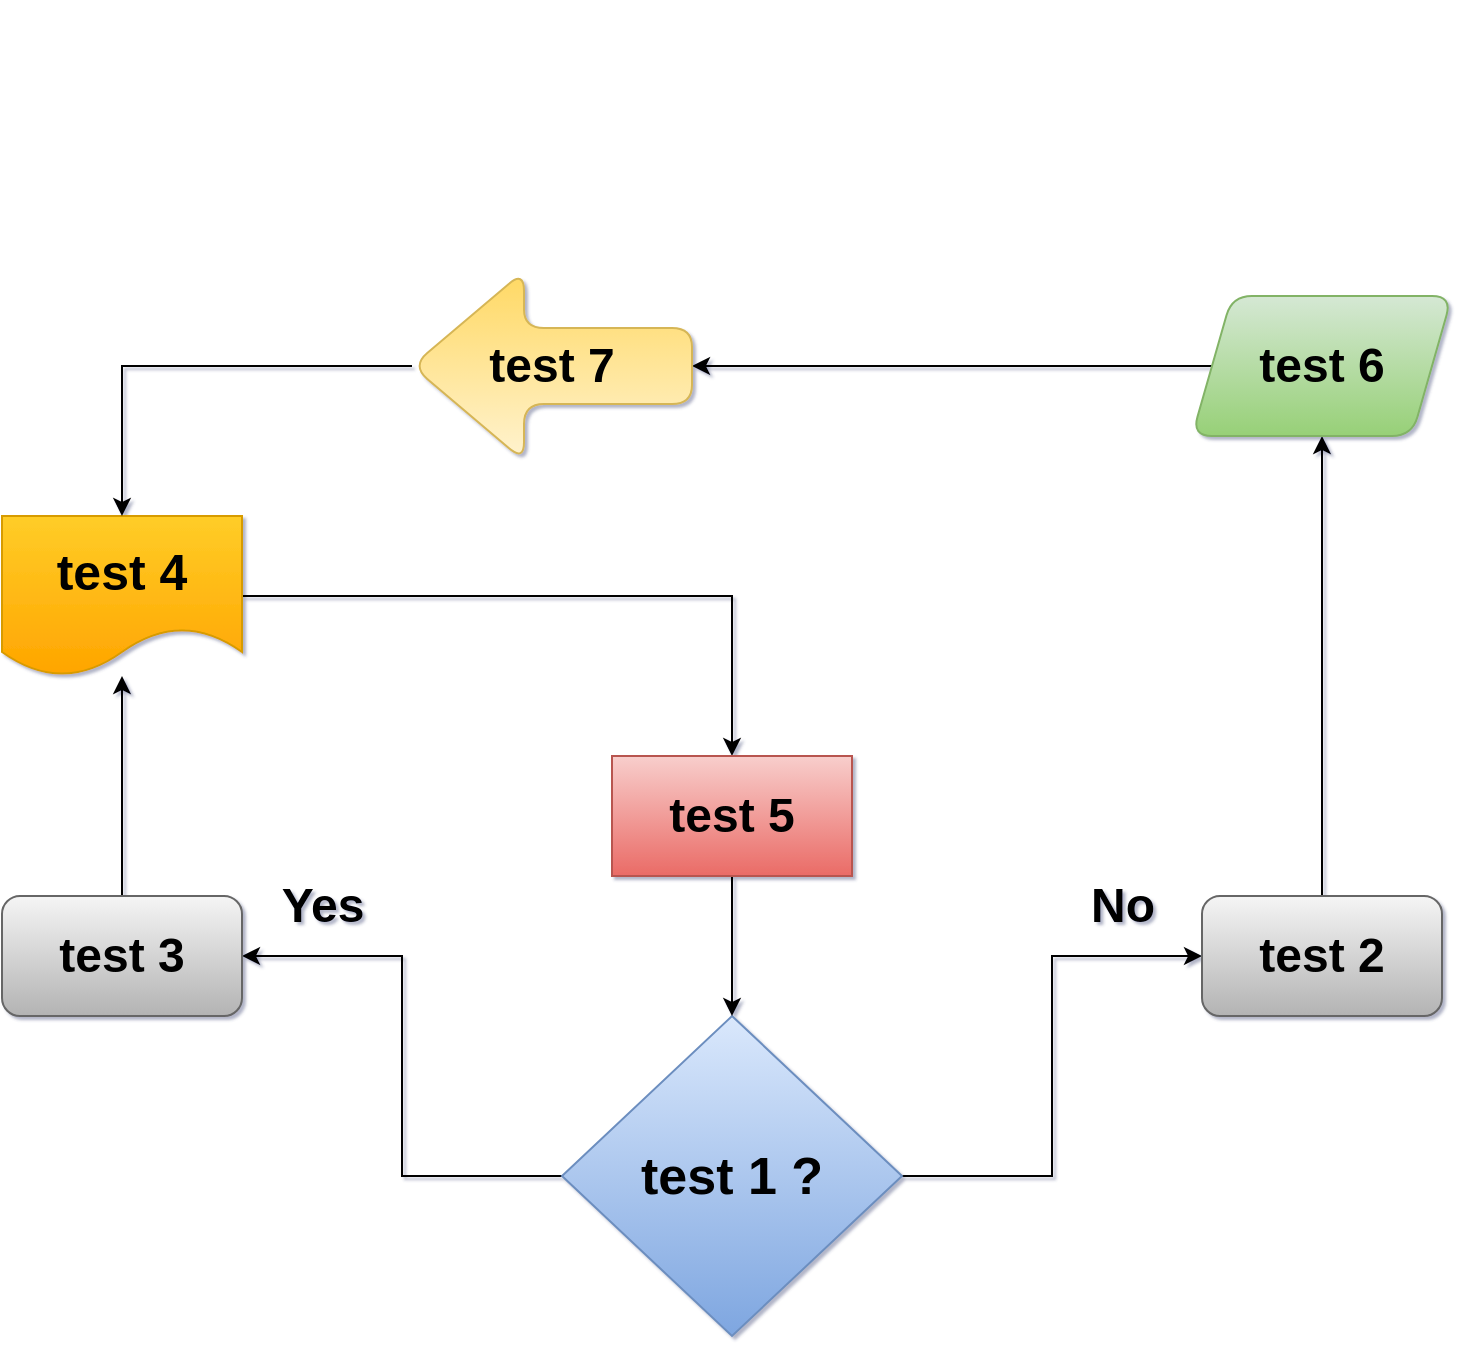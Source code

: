 <mxfile version="24.7.16">
  <diagram name="Page-1" id="1PLIL5Y-MFdU3Cct5RWt">
    <mxGraphModel dx="1134" dy="671" grid="1" gridSize="10" guides="1" tooltips="1" connect="1" arrows="1" fold="1" page="1" pageScale="1" pageWidth="850" pageHeight="1100" background="none" math="0" shadow="1">
      <root>
        <mxCell id="0" />
        <mxCell id="1" parent="0" />
        <mxCell id="vlEwGTKbGPIHOf4OsBO5-5" value="" style="edgeStyle=orthogonalEdgeStyle;rounded=0;orthogonalLoop=1;jettySize=auto;html=1;labelBackgroundColor=none;fontColor=default;" edge="1" parent="1">
          <mxGeometry relative="1" as="geometry">
            <mxPoint x="660" y="340" as="sourcePoint" />
            <mxPoint x="660" y="340" as="targetPoint" />
          </mxGeometry>
        </mxCell>
        <mxCell id="vlEwGTKbGPIHOf4OsBO5-23" value="" style="edgeStyle=orthogonalEdgeStyle;rounded=0;orthogonalLoop=1;jettySize=auto;html=1;labelBackgroundColor=none;fontColor=default;" edge="1" parent="1" source="vlEwGTKbGPIHOf4OsBO5-21" target="vlEwGTKbGPIHOf4OsBO5-22">
          <mxGeometry relative="1" as="geometry" />
        </mxCell>
        <mxCell id="vlEwGTKbGPIHOf4OsBO5-25" value="" style="edgeStyle=orthogonalEdgeStyle;rounded=0;orthogonalLoop=1;jettySize=auto;html=1;labelBackgroundColor=none;fontColor=default;" edge="1" parent="1" source="vlEwGTKbGPIHOf4OsBO5-21" target="vlEwGTKbGPIHOf4OsBO5-24">
          <mxGeometry relative="1" as="geometry" />
        </mxCell>
        <mxCell id="vlEwGTKbGPIHOf4OsBO5-21" value="&lt;h1 style=&quot;&quot;&gt;&lt;font face=&quot;Helvetica&quot; style=&quot;font-size: 26px;&quot;&gt;test 1 ?&lt;/font&gt;&lt;/h1&gt;" style="rhombus;whiteSpace=wrap;html=1;labelBackgroundColor=none;fillColor=#dae8fc;strokeColor=#6c8ebf;gradientColor=#7ea6e0;" vertex="1" parent="1">
          <mxGeometry x="360" y="840" width="170" height="160" as="geometry" />
        </mxCell>
        <mxCell id="vlEwGTKbGPIHOf4OsBO5-37" value="" style="edgeStyle=orthogonalEdgeStyle;rounded=0;orthogonalLoop=1;jettySize=auto;html=1;" edge="1" parent="1" source="vlEwGTKbGPIHOf4OsBO5-22" target="vlEwGTKbGPIHOf4OsBO5-36">
          <mxGeometry relative="1" as="geometry" />
        </mxCell>
        <mxCell id="vlEwGTKbGPIHOf4OsBO5-22" value="&lt;h1&gt;test 2&lt;/h1&gt;" style="rounded=1;whiteSpace=wrap;html=1;labelBackgroundColor=none;fillColor=#f5f5f5;gradientColor=#b3b3b3;strokeColor=#666666;" vertex="1" parent="1">
          <mxGeometry x="680" y="780" width="120" height="60" as="geometry" />
        </mxCell>
        <mxCell id="vlEwGTKbGPIHOf4OsBO5-30" value="" style="edgeStyle=orthogonalEdgeStyle;rounded=0;orthogonalLoop=1;jettySize=auto;html=1;" edge="1" parent="1" source="vlEwGTKbGPIHOf4OsBO5-24" target="vlEwGTKbGPIHOf4OsBO5-29">
          <mxGeometry relative="1" as="geometry" />
        </mxCell>
        <mxCell id="vlEwGTKbGPIHOf4OsBO5-24" value="&lt;h1&gt;test 3&lt;/h1&gt;" style="rounded=1;whiteSpace=wrap;html=1;labelBackgroundColor=none;fillColor=#f5f5f5;gradientColor=#b3b3b3;strokeColor=#666666;" vertex="1" parent="1">
          <mxGeometry x="80" y="780" width="120" height="60" as="geometry" />
        </mxCell>
        <mxCell id="vlEwGTKbGPIHOf4OsBO5-27" value="&lt;h1&gt;Yes&lt;/h1&gt;" style="text;html=1;align=center;verticalAlign=middle;resizable=0;points=[];autosize=1;strokeColor=none;fillColor=none;" vertex="1" parent="1">
          <mxGeometry x="210" y="750" width="60" height="70" as="geometry" />
        </mxCell>
        <mxCell id="vlEwGTKbGPIHOf4OsBO5-28" value="&lt;h1&gt;No&lt;/h1&gt;" style="text;html=1;align=center;verticalAlign=middle;resizable=0;points=[];autosize=1;strokeColor=none;fillColor=none;" vertex="1" parent="1">
          <mxGeometry x="610" y="750" width="60" height="70" as="geometry" />
        </mxCell>
        <mxCell id="vlEwGTKbGPIHOf4OsBO5-31" style="edgeStyle=orthogonalEdgeStyle;rounded=0;orthogonalLoop=1;jettySize=auto;html=1;" edge="1" parent="1" source="vlEwGTKbGPIHOf4OsBO5-29" target="vlEwGTKbGPIHOf4OsBO5-32">
          <mxGeometry relative="1" as="geometry">
            <mxPoint x="290" y="630" as="targetPoint" />
          </mxGeometry>
        </mxCell>
        <mxCell id="vlEwGTKbGPIHOf4OsBO5-29" value="&lt;h1&gt;&lt;font style=&quot;font-size: 25px;&quot;&gt;test 4&lt;/font&gt;&lt;/h1&gt;" style="shape=document;whiteSpace=wrap;html=1;boundedLbl=1;rounded=1;labelBackgroundColor=none;fillColor=#ffcd28;gradientColor=#ffa500;strokeColor=#d79b00;" vertex="1" parent="1">
          <mxGeometry x="80" y="590" width="120" height="80" as="geometry" />
        </mxCell>
        <mxCell id="vlEwGTKbGPIHOf4OsBO5-34" value="" style="edgeStyle=orthogonalEdgeStyle;rounded=0;orthogonalLoop=1;jettySize=auto;html=1;" edge="1" parent="1" source="vlEwGTKbGPIHOf4OsBO5-32" target="vlEwGTKbGPIHOf4OsBO5-21">
          <mxGeometry relative="1" as="geometry" />
        </mxCell>
        <mxCell id="vlEwGTKbGPIHOf4OsBO5-32" value="&lt;h1&gt;test 5&lt;/h1&gt;" style="rounded=0;whiteSpace=wrap;html=1;fillColor=#f8cecc;gradientColor=#ea6b66;strokeColor=#b85450;" vertex="1" parent="1">
          <mxGeometry x="385" y="710" width="120" height="60" as="geometry" />
        </mxCell>
        <mxCell id="vlEwGTKbGPIHOf4OsBO5-39" value="" style="edgeStyle=orthogonalEdgeStyle;rounded=0;orthogonalLoop=1;jettySize=auto;html=1;" edge="1" parent="1" source="vlEwGTKbGPIHOf4OsBO5-36" target="vlEwGTKbGPIHOf4OsBO5-38">
          <mxGeometry relative="1" as="geometry" />
        </mxCell>
        <mxCell id="vlEwGTKbGPIHOf4OsBO5-36" value="&lt;h1&gt;test 6&lt;/h1&gt;" style="shape=parallelogram;perimeter=parallelogramPerimeter;whiteSpace=wrap;html=1;fixedSize=1;rounded=1;labelBackgroundColor=none;fillColor=#d5e8d4;gradientColor=#97d077;strokeColor=#82b366;" vertex="1" parent="1">
          <mxGeometry x="675" y="480" width="130" height="70" as="geometry" />
        </mxCell>
        <mxCell id="vlEwGTKbGPIHOf4OsBO5-40" style="edgeStyle=orthogonalEdgeStyle;rounded=0;orthogonalLoop=1;jettySize=auto;html=1;entryX=0.5;entryY=0;entryDx=0;entryDy=0;" edge="1" parent="1" source="vlEwGTKbGPIHOf4OsBO5-38" target="vlEwGTKbGPIHOf4OsBO5-29">
          <mxGeometry relative="1" as="geometry">
            <mxPoint x="230" y="515" as="targetPoint" />
          </mxGeometry>
        </mxCell>
        <mxCell id="vlEwGTKbGPIHOf4OsBO5-38" value="&lt;h1&gt;test 7&lt;/h1&gt;" style="shape=singleArrow;whiteSpace=wrap;html=1;arrowWidth=0.4;arrowSize=0.4;rounded=1;labelBackgroundColor=none;direction=west;fillColor=#fff2cc;gradientColor=#ffd966;strokeColor=#d6b656;" vertex="1" parent="1">
          <mxGeometry x="285" y="467.5" width="140" height="95" as="geometry" />
        </mxCell>
      </root>
    </mxGraphModel>
  </diagram>
</mxfile>
